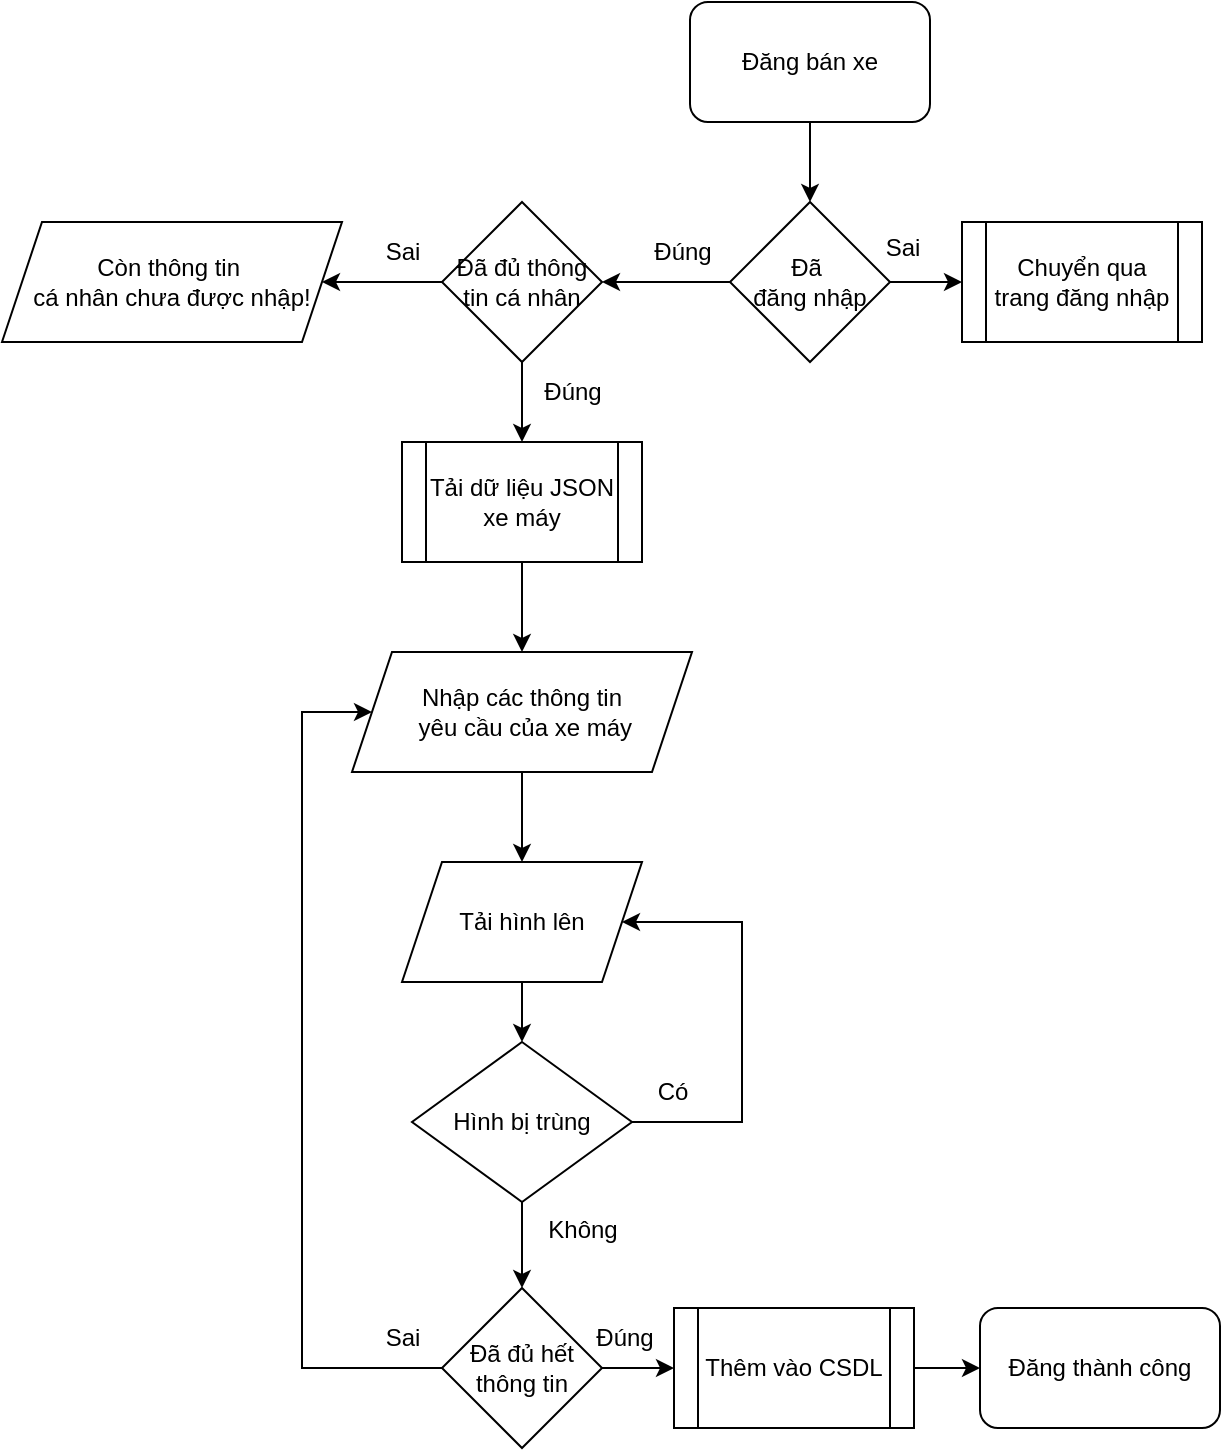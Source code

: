 <mxfile version="26.2.2">
  <diagram name="Page-1" id="B4YfEUNM6uSm-5Rluh2t">
    <mxGraphModel dx="1428" dy="849" grid="1" gridSize="10" guides="1" tooltips="1" connect="1" arrows="1" fold="1" page="1" pageScale="1" pageWidth="827" pageHeight="1169" math="0" shadow="0">
      <root>
        <mxCell id="0" />
        <mxCell id="1" parent="0" />
        <mxCell id="YUXYp-r4cZZGBWv-lxUH-5" style="edgeStyle=orthogonalEdgeStyle;rounded=0;orthogonalLoop=1;jettySize=auto;html=1;exitX=0.5;exitY=1;exitDx=0;exitDy=0;entryX=0.5;entryY=0;entryDx=0;entryDy=0;" parent="1" source="YUXYp-r4cZZGBWv-lxUH-1" target="YUXYp-r4cZZGBWv-lxUH-4" edge="1">
          <mxGeometry relative="1" as="geometry" />
        </mxCell>
        <mxCell id="YUXYp-r4cZZGBWv-lxUH-1" value="Đăng bán xe" style="rounded=1;whiteSpace=wrap;html=1;" parent="1" vertex="1">
          <mxGeometry x="354" y="50" width="120" height="60" as="geometry" />
        </mxCell>
        <mxCell id="YUXYp-r4cZZGBWv-lxUH-2" value="Đăng thành công" style="rounded=1;whiteSpace=wrap;html=1;" parent="1" vertex="1">
          <mxGeometry x="499" y="703" width="120" height="60" as="geometry" />
        </mxCell>
        <mxCell id="YUXYp-r4cZZGBWv-lxUH-15" style="edgeStyle=orthogonalEdgeStyle;rounded=0;orthogonalLoop=1;jettySize=auto;html=1;exitX=0.5;exitY=1;exitDx=0;exitDy=0;entryX=0.5;entryY=0;entryDx=0;entryDy=0;" parent="1" source="YUXYp-r4cZZGBWv-lxUH-3" target="YUXYp-r4cZZGBWv-lxUH-14" edge="1">
          <mxGeometry relative="1" as="geometry" />
        </mxCell>
        <mxCell id="YUXYp-r4cZZGBWv-lxUH-3" value="Tải dữ liệu JSON xe máy" style="shape=process;whiteSpace=wrap;html=1;backgroundOutline=1;" parent="1" vertex="1">
          <mxGeometry x="210" y="270" width="120" height="60" as="geometry" />
        </mxCell>
        <mxCell id="YUXYp-r4cZZGBWv-lxUH-7" style="edgeStyle=orthogonalEdgeStyle;rounded=0;orthogonalLoop=1;jettySize=auto;html=1;exitX=1;exitY=0.5;exitDx=0;exitDy=0;entryX=0;entryY=0.5;entryDx=0;entryDy=0;" parent="1" source="YUXYp-r4cZZGBWv-lxUH-4" target="YUXYp-r4cZZGBWv-lxUH-6" edge="1">
          <mxGeometry relative="1" as="geometry" />
        </mxCell>
        <mxCell id="YUXYp-r4cZZGBWv-lxUH-10" style="edgeStyle=orthogonalEdgeStyle;rounded=0;orthogonalLoop=1;jettySize=auto;html=1;exitX=0;exitY=0.5;exitDx=0;exitDy=0;entryX=1;entryY=0.5;entryDx=0;entryDy=0;" parent="1" source="YUXYp-r4cZZGBWv-lxUH-4" target="YUXYp-r4cZZGBWv-lxUH-9" edge="1">
          <mxGeometry relative="1" as="geometry" />
        </mxCell>
        <mxCell id="YUXYp-r4cZZGBWv-lxUH-4" value="Đã&amp;nbsp;&lt;div&gt;đăng nhập&lt;/div&gt;" style="rhombus;whiteSpace=wrap;html=1;" parent="1" vertex="1">
          <mxGeometry x="374" y="150" width="80" height="80" as="geometry" />
        </mxCell>
        <mxCell id="YUXYp-r4cZZGBWv-lxUH-6" value="Chuyển qua trang đăng nhập" style="shape=process;whiteSpace=wrap;html=1;backgroundOutline=1;" parent="1" vertex="1">
          <mxGeometry x="490" y="160" width="120" height="60" as="geometry" />
        </mxCell>
        <mxCell id="YUXYp-r4cZZGBWv-lxUH-11" style="edgeStyle=orthogonalEdgeStyle;rounded=0;orthogonalLoop=1;jettySize=auto;html=1;exitX=0.5;exitY=1;exitDx=0;exitDy=0;entryX=0.5;entryY=0;entryDx=0;entryDy=0;" parent="1" source="YUXYp-r4cZZGBWv-lxUH-9" target="YUXYp-r4cZZGBWv-lxUH-3" edge="1">
          <mxGeometry relative="1" as="geometry" />
        </mxCell>
        <mxCell id="YUXYp-r4cZZGBWv-lxUH-13" style="edgeStyle=orthogonalEdgeStyle;rounded=0;orthogonalLoop=1;jettySize=auto;html=1;exitX=0;exitY=0.5;exitDx=0;exitDy=0;entryX=1;entryY=0.5;entryDx=0;entryDy=0;" parent="1" source="YUXYp-r4cZZGBWv-lxUH-9" target="YUXYp-r4cZZGBWv-lxUH-12" edge="1">
          <mxGeometry relative="1" as="geometry" />
        </mxCell>
        <mxCell id="YUXYp-r4cZZGBWv-lxUH-9" value="Đã đủ thông tin cá nhân" style="rhombus;whiteSpace=wrap;html=1;" parent="1" vertex="1">
          <mxGeometry x="230" y="150" width="80" height="80" as="geometry" />
        </mxCell>
        <mxCell id="YUXYp-r4cZZGBWv-lxUH-12" value="Còn thông tin&amp;nbsp;&lt;div&gt;cá nhân chưa được nhập!&lt;/div&gt;" style="shape=parallelogram;perimeter=parallelogramPerimeter;whiteSpace=wrap;html=1;fixedSize=1;" parent="1" vertex="1">
          <mxGeometry x="10" y="160" width="170" height="60" as="geometry" />
        </mxCell>
        <mxCell id="YUXYp-r4cZZGBWv-lxUH-17" style="edgeStyle=orthogonalEdgeStyle;rounded=0;orthogonalLoop=1;jettySize=auto;html=1;exitX=0.5;exitY=1;exitDx=0;exitDy=0;entryX=0.5;entryY=0;entryDx=0;entryDy=0;" parent="1" source="YUXYp-r4cZZGBWv-lxUH-14" target="YUXYp-r4cZZGBWv-lxUH-16" edge="1">
          <mxGeometry relative="1" as="geometry" />
        </mxCell>
        <mxCell id="YUXYp-r4cZZGBWv-lxUH-14" value="Nhập các thông tin&lt;div&gt;&amp;nbsp;yêu cầu của xe máy&lt;/div&gt;" style="shape=parallelogram;perimeter=parallelogramPerimeter;whiteSpace=wrap;html=1;fixedSize=1;" parent="1" vertex="1">
          <mxGeometry x="185" y="375" width="170" height="60" as="geometry" />
        </mxCell>
        <mxCell id="YUXYp-r4cZZGBWv-lxUH-19" style="edgeStyle=orthogonalEdgeStyle;rounded=0;orthogonalLoop=1;jettySize=auto;html=1;exitX=0.5;exitY=1;exitDx=0;exitDy=0;entryX=0.5;entryY=0;entryDx=0;entryDy=0;" parent="1" source="YUXYp-r4cZZGBWv-lxUH-16" target="YUXYp-r4cZZGBWv-lxUH-18" edge="1">
          <mxGeometry relative="1" as="geometry" />
        </mxCell>
        <mxCell id="YUXYp-r4cZZGBWv-lxUH-16" value="Tải hình lên" style="shape=parallelogram;perimeter=parallelogramPerimeter;whiteSpace=wrap;html=1;fixedSize=1;" parent="1" vertex="1">
          <mxGeometry x="210" y="480" width="120" height="60" as="geometry" />
        </mxCell>
        <mxCell id="YUXYp-r4cZZGBWv-lxUH-20" style="edgeStyle=orthogonalEdgeStyle;rounded=0;orthogonalLoop=1;jettySize=auto;html=1;exitX=1;exitY=0.5;exitDx=0;exitDy=0;entryX=1;entryY=0.5;entryDx=0;entryDy=0;" parent="1" source="YUXYp-r4cZZGBWv-lxUH-18" target="YUXYp-r4cZZGBWv-lxUH-16" edge="1">
          <mxGeometry relative="1" as="geometry">
            <Array as="points">
              <mxPoint x="380" y="610" />
              <mxPoint x="380" y="510" />
            </Array>
          </mxGeometry>
        </mxCell>
        <mxCell id="YUXYp-r4cZZGBWv-lxUH-22" style="edgeStyle=orthogonalEdgeStyle;rounded=0;orthogonalLoop=1;jettySize=auto;html=1;exitX=0.5;exitY=1;exitDx=0;exitDy=0;entryX=0.5;entryY=0;entryDx=0;entryDy=0;" parent="1" source="YUXYp-r4cZZGBWv-lxUH-18" target="YUXYp-r4cZZGBWv-lxUH-21" edge="1">
          <mxGeometry relative="1" as="geometry" />
        </mxCell>
        <mxCell id="YUXYp-r4cZZGBWv-lxUH-18" value="Hình bị trùng" style="rhombus;whiteSpace=wrap;html=1;" parent="1" vertex="1">
          <mxGeometry x="215" y="570" width="110" height="80" as="geometry" />
        </mxCell>
        <mxCell id="YUXYp-r4cZZGBWv-lxUH-27" style="edgeStyle=orthogonalEdgeStyle;rounded=0;orthogonalLoop=1;jettySize=auto;html=1;exitX=1;exitY=0.5;exitDx=0;exitDy=0;entryX=0;entryY=0.5;entryDx=0;entryDy=0;" parent="1" source="YUXYp-r4cZZGBWv-lxUH-21" target="YUXYp-r4cZZGBWv-lxUH-25" edge="1">
          <mxGeometry relative="1" as="geometry" />
        </mxCell>
        <mxCell id="YUXYp-r4cZZGBWv-lxUH-29" style="edgeStyle=orthogonalEdgeStyle;rounded=0;orthogonalLoop=1;jettySize=auto;html=1;exitX=0;exitY=0.5;exitDx=0;exitDy=0;entryX=0;entryY=0.5;entryDx=0;entryDy=0;" parent="1" source="YUXYp-r4cZZGBWv-lxUH-21" target="YUXYp-r4cZZGBWv-lxUH-14" edge="1">
          <mxGeometry relative="1" as="geometry">
            <Array as="points">
              <mxPoint x="160" y="733" />
              <mxPoint x="160" y="405" />
            </Array>
          </mxGeometry>
        </mxCell>
        <mxCell id="YUXYp-r4cZZGBWv-lxUH-21" value="Đã đủ hết thông tin" style="rhombus;whiteSpace=wrap;html=1;" parent="1" vertex="1">
          <mxGeometry x="230" y="693" width="80" height="80" as="geometry" />
        </mxCell>
        <mxCell id="YUXYp-r4cZZGBWv-lxUH-28" style="edgeStyle=orthogonalEdgeStyle;rounded=0;orthogonalLoop=1;jettySize=auto;html=1;exitX=1;exitY=0.5;exitDx=0;exitDy=0;entryX=0;entryY=0.5;entryDx=0;entryDy=0;" parent="1" source="YUXYp-r4cZZGBWv-lxUH-25" target="YUXYp-r4cZZGBWv-lxUH-2" edge="1">
          <mxGeometry relative="1" as="geometry" />
        </mxCell>
        <mxCell id="YUXYp-r4cZZGBWv-lxUH-25" value="Thêm vào CSDL" style="shape=process;whiteSpace=wrap;html=1;backgroundOutline=1;" parent="1" vertex="1">
          <mxGeometry x="346" y="703" width="120" height="60" as="geometry" />
        </mxCell>
        <mxCell id="MbAkorvJYp3VIhgTmKw8-1" value="Sai" style="text;html=1;align=center;verticalAlign=middle;resizable=0;points=[];autosize=1;strokeColor=none;fillColor=none;" vertex="1" parent="1">
          <mxGeometry x="440" y="158" width="40" height="30" as="geometry" />
        </mxCell>
        <mxCell id="MbAkorvJYp3VIhgTmKw8-2" value="Đúng" style="text;html=1;align=center;verticalAlign=middle;resizable=0;points=[];autosize=1;strokeColor=none;fillColor=none;" vertex="1" parent="1">
          <mxGeometry x="325" y="160" width="50" height="30" as="geometry" />
        </mxCell>
        <mxCell id="MbAkorvJYp3VIhgTmKw8-3" value="Sai" style="text;html=1;align=center;verticalAlign=middle;resizable=0;points=[];autosize=1;strokeColor=none;fillColor=none;" vertex="1" parent="1">
          <mxGeometry x="190" y="160" width="40" height="30" as="geometry" />
        </mxCell>
        <mxCell id="MbAkorvJYp3VIhgTmKw8-4" value="Đúng" style="text;html=1;align=center;verticalAlign=middle;resizable=0;points=[];autosize=1;strokeColor=none;fillColor=none;" vertex="1" parent="1">
          <mxGeometry x="270" y="230" width="50" height="30" as="geometry" />
        </mxCell>
        <mxCell id="MbAkorvJYp3VIhgTmKw8-5" value="Có" style="text;html=1;align=center;verticalAlign=middle;resizable=0;points=[];autosize=1;strokeColor=none;fillColor=none;" vertex="1" parent="1">
          <mxGeometry x="325" y="580" width="40" height="30" as="geometry" />
        </mxCell>
        <mxCell id="MbAkorvJYp3VIhgTmKw8-6" value="Không" style="text;html=1;align=center;verticalAlign=middle;resizable=0;points=[];autosize=1;strokeColor=none;fillColor=none;" vertex="1" parent="1">
          <mxGeometry x="270" y="649" width="60" height="30" as="geometry" />
        </mxCell>
        <mxCell id="MbAkorvJYp3VIhgTmKw8-7" value="Đúng" style="text;html=1;align=center;verticalAlign=middle;resizable=0;points=[];autosize=1;strokeColor=none;fillColor=none;" vertex="1" parent="1">
          <mxGeometry x="296" y="703" width="50" height="30" as="geometry" />
        </mxCell>
        <mxCell id="MbAkorvJYp3VIhgTmKw8-8" value="Sai" style="text;html=1;align=center;verticalAlign=middle;resizable=0;points=[];autosize=1;strokeColor=none;fillColor=none;" vertex="1" parent="1">
          <mxGeometry x="190" y="703" width="40" height="30" as="geometry" />
        </mxCell>
      </root>
    </mxGraphModel>
  </diagram>
</mxfile>
